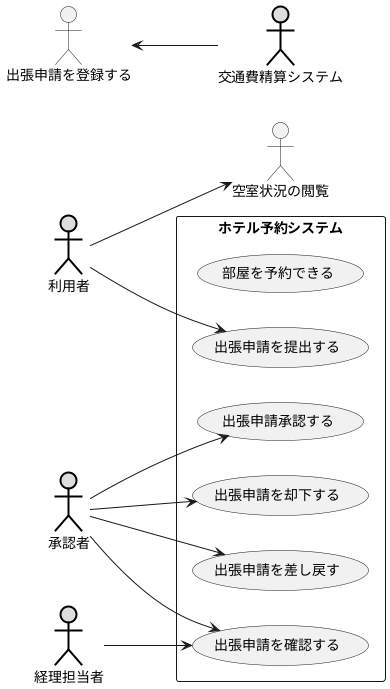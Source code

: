 @startuml 演習2-1
left to right direction
actor 利用者 #DDDDDD;line:black;line.bold;
actor 承認者 #DDDDDD;line:black;line.bold;
actor 経理担当者 #DDDDDD;line:black;line.bold;
actor 交通費精算システム #DDDDDD;line:black;line.bold;
rectangle ホテル予約システム {
usecase 部屋を予約できる 
usecase 出張申請を提出する
usecase 出張申請承認する
usecase 出張申請を却下する 
usecase 出張申請を差し戻す
usecase 出張申請を確認する
}
利用者 --> 空室状況の閲覧
利用者 --> 出張申請を提出する
承認者 --> 出張申請承認する
承認者 --> 出張申請を却下する
承認者 --> 出張申請を差し戻す
承認者 --> 出張申請を確認する
経理担当者 --> 出張申請を確認する
出張申請を登録する <-- 交通費精算システム
@endum